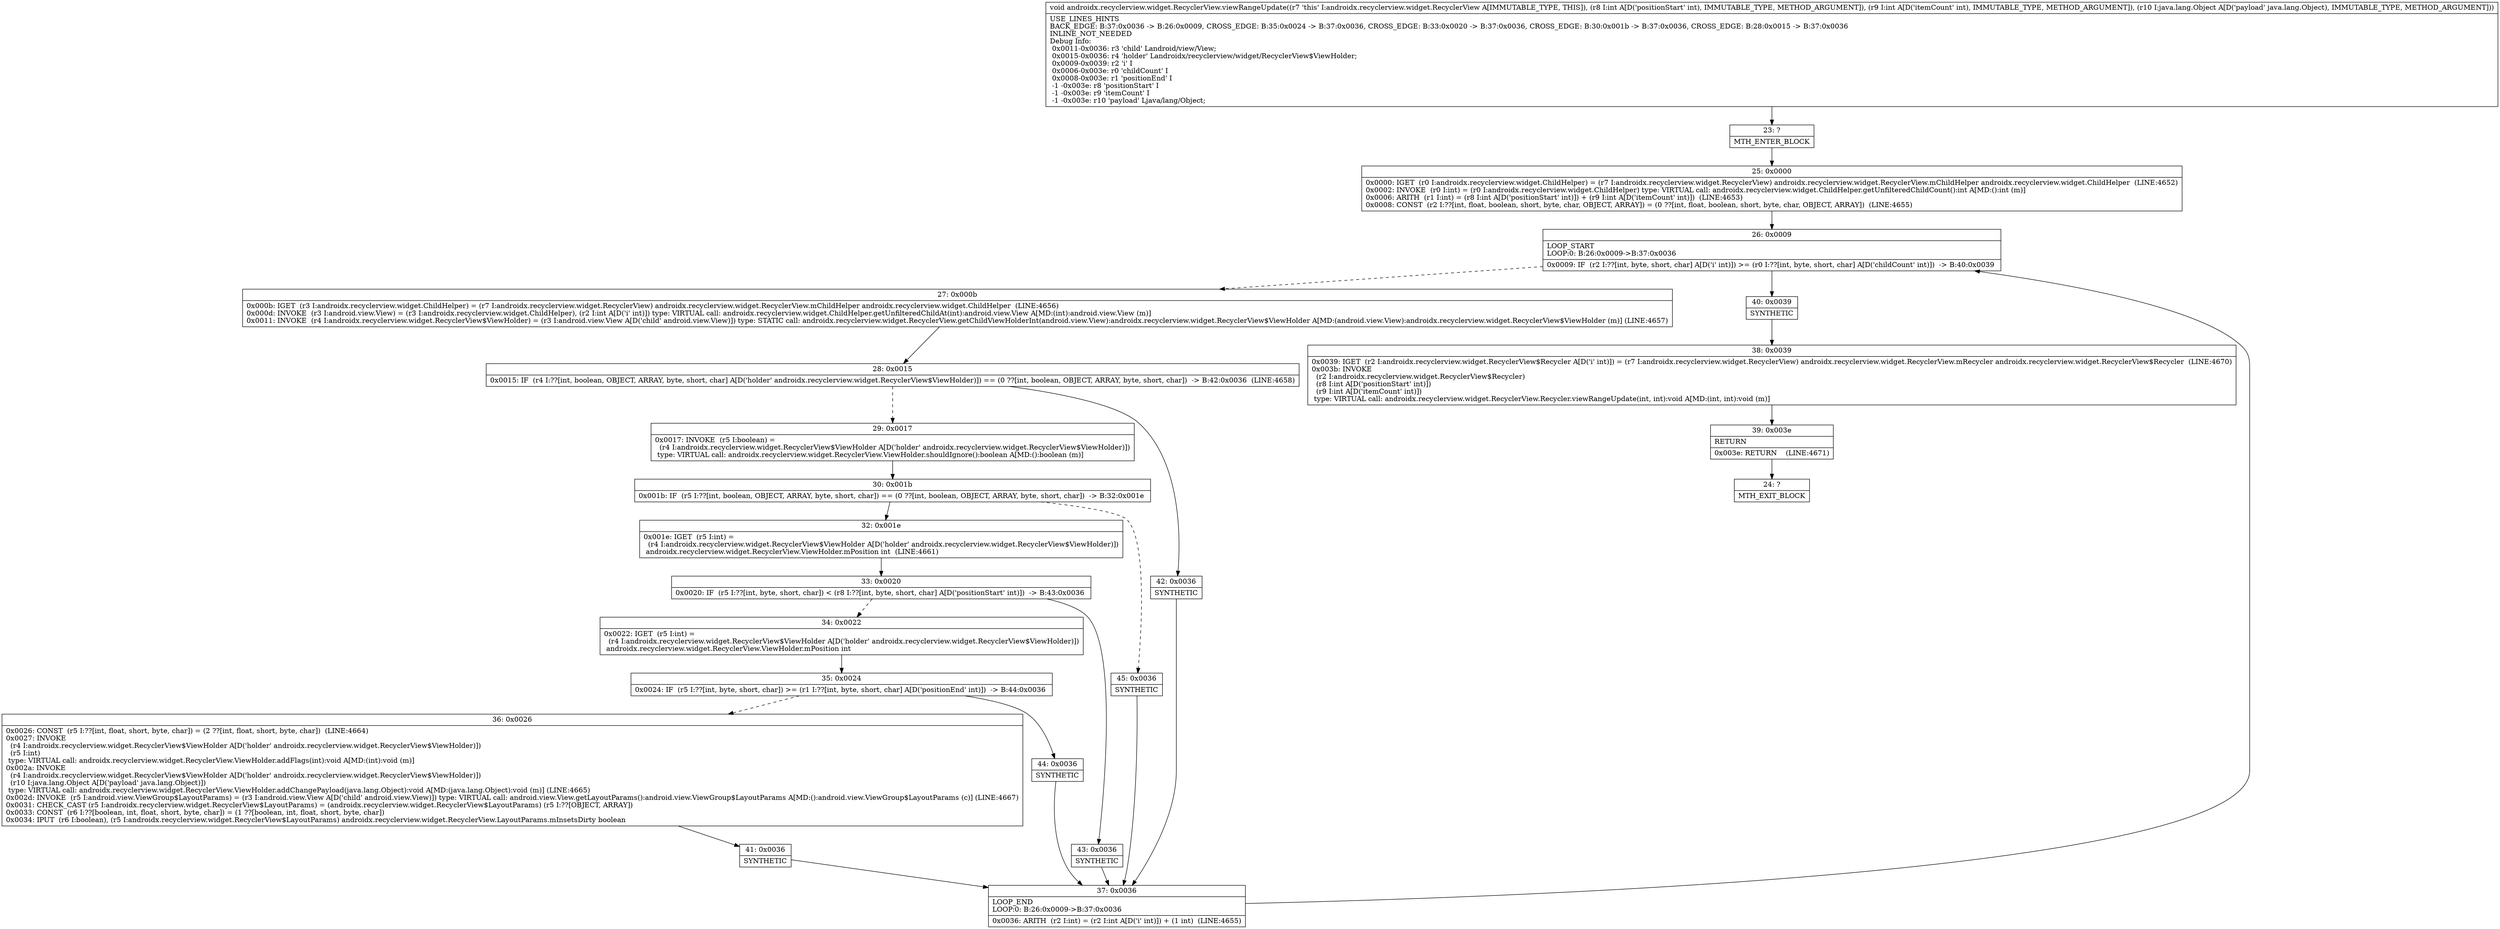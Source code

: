 digraph "CFG forandroidx.recyclerview.widget.RecyclerView.viewRangeUpdate(IILjava\/lang\/Object;)V" {
Node_23 [shape=record,label="{23\:\ ?|MTH_ENTER_BLOCK\l}"];
Node_25 [shape=record,label="{25\:\ 0x0000|0x0000: IGET  (r0 I:androidx.recyclerview.widget.ChildHelper) = (r7 I:androidx.recyclerview.widget.RecyclerView) androidx.recyclerview.widget.RecyclerView.mChildHelper androidx.recyclerview.widget.ChildHelper  (LINE:4652)\l0x0002: INVOKE  (r0 I:int) = (r0 I:androidx.recyclerview.widget.ChildHelper) type: VIRTUAL call: androidx.recyclerview.widget.ChildHelper.getUnfilteredChildCount():int A[MD:():int (m)]\l0x0006: ARITH  (r1 I:int) = (r8 I:int A[D('positionStart' int)]) + (r9 I:int A[D('itemCount' int)])  (LINE:4653)\l0x0008: CONST  (r2 I:??[int, float, boolean, short, byte, char, OBJECT, ARRAY]) = (0 ??[int, float, boolean, short, byte, char, OBJECT, ARRAY])  (LINE:4655)\l}"];
Node_26 [shape=record,label="{26\:\ 0x0009|LOOP_START\lLOOP:0: B:26:0x0009\-\>B:37:0x0036\l|0x0009: IF  (r2 I:??[int, byte, short, char] A[D('i' int)]) \>= (r0 I:??[int, byte, short, char] A[D('childCount' int)])  \-\> B:40:0x0039 \l}"];
Node_27 [shape=record,label="{27\:\ 0x000b|0x000b: IGET  (r3 I:androidx.recyclerview.widget.ChildHelper) = (r7 I:androidx.recyclerview.widget.RecyclerView) androidx.recyclerview.widget.RecyclerView.mChildHelper androidx.recyclerview.widget.ChildHelper  (LINE:4656)\l0x000d: INVOKE  (r3 I:android.view.View) = (r3 I:androidx.recyclerview.widget.ChildHelper), (r2 I:int A[D('i' int)]) type: VIRTUAL call: androidx.recyclerview.widget.ChildHelper.getUnfilteredChildAt(int):android.view.View A[MD:(int):android.view.View (m)]\l0x0011: INVOKE  (r4 I:androidx.recyclerview.widget.RecyclerView$ViewHolder) = (r3 I:android.view.View A[D('child' android.view.View)]) type: STATIC call: androidx.recyclerview.widget.RecyclerView.getChildViewHolderInt(android.view.View):androidx.recyclerview.widget.RecyclerView$ViewHolder A[MD:(android.view.View):androidx.recyclerview.widget.RecyclerView$ViewHolder (m)] (LINE:4657)\l}"];
Node_28 [shape=record,label="{28\:\ 0x0015|0x0015: IF  (r4 I:??[int, boolean, OBJECT, ARRAY, byte, short, char] A[D('holder' androidx.recyclerview.widget.RecyclerView$ViewHolder)]) == (0 ??[int, boolean, OBJECT, ARRAY, byte, short, char])  \-\> B:42:0x0036  (LINE:4658)\l}"];
Node_29 [shape=record,label="{29\:\ 0x0017|0x0017: INVOKE  (r5 I:boolean) = \l  (r4 I:androidx.recyclerview.widget.RecyclerView$ViewHolder A[D('holder' androidx.recyclerview.widget.RecyclerView$ViewHolder)])\l type: VIRTUAL call: androidx.recyclerview.widget.RecyclerView.ViewHolder.shouldIgnore():boolean A[MD:():boolean (m)]\l}"];
Node_30 [shape=record,label="{30\:\ 0x001b|0x001b: IF  (r5 I:??[int, boolean, OBJECT, ARRAY, byte, short, char]) == (0 ??[int, boolean, OBJECT, ARRAY, byte, short, char])  \-\> B:32:0x001e \l}"];
Node_32 [shape=record,label="{32\:\ 0x001e|0x001e: IGET  (r5 I:int) = \l  (r4 I:androidx.recyclerview.widget.RecyclerView$ViewHolder A[D('holder' androidx.recyclerview.widget.RecyclerView$ViewHolder)])\l androidx.recyclerview.widget.RecyclerView.ViewHolder.mPosition int  (LINE:4661)\l}"];
Node_33 [shape=record,label="{33\:\ 0x0020|0x0020: IF  (r5 I:??[int, byte, short, char]) \< (r8 I:??[int, byte, short, char] A[D('positionStart' int)])  \-\> B:43:0x0036 \l}"];
Node_34 [shape=record,label="{34\:\ 0x0022|0x0022: IGET  (r5 I:int) = \l  (r4 I:androidx.recyclerview.widget.RecyclerView$ViewHolder A[D('holder' androidx.recyclerview.widget.RecyclerView$ViewHolder)])\l androidx.recyclerview.widget.RecyclerView.ViewHolder.mPosition int \l}"];
Node_35 [shape=record,label="{35\:\ 0x0024|0x0024: IF  (r5 I:??[int, byte, short, char]) \>= (r1 I:??[int, byte, short, char] A[D('positionEnd' int)])  \-\> B:44:0x0036 \l}"];
Node_36 [shape=record,label="{36\:\ 0x0026|0x0026: CONST  (r5 I:??[int, float, short, byte, char]) = (2 ??[int, float, short, byte, char])  (LINE:4664)\l0x0027: INVOKE  \l  (r4 I:androidx.recyclerview.widget.RecyclerView$ViewHolder A[D('holder' androidx.recyclerview.widget.RecyclerView$ViewHolder)])\l  (r5 I:int)\l type: VIRTUAL call: androidx.recyclerview.widget.RecyclerView.ViewHolder.addFlags(int):void A[MD:(int):void (m)]\l0x002a: INVOKE  \l  (r4 I:androidx.recyclerview.widget.RecyclerView$ViewHolder A[D('holder' androidx.recyclerview.widget.RecyclerView$ViewHolder)])\l  (r10 I:java.lang.Object A[D('payload' java.lang.Object)])\l type: VIRTUAL call: androidx.recyclerview.widget.RecyclerView.ViewHolder.addChangePayload(java.lang.Object):void A[MD:(java.lang.Object):void (m)] (LINE:4665)\l0x002d: INVOKE  (r5 I:android.view.ViewGroup$LayoutParams) = (r3 I:android.view.View A[D('child' android.view.View)]) type: VIRTUAL call: android.view.View.getLayoutParams():android.view.ViewGroup$LayoutParams A[MD:():android.view.ViewGroup$LayoutParams (c)] (LINE:4667)\l0x0031: CHECK_CAST (r5 I:androidx.recyclerview.widget.RecyclerView$LayoutParams) = (androidx.recyclerview.widget.RecyclerView$LayoutParams) (r5 I:??[OBJECT, ARRAY]) \l0x0033: CONST  (r6 I:??[boolean, int, float, short, byte, char]) = (1 ??[boolean, int, float, short, byte, char]) \l0x0034: IPUT  (r6 I:boolean), (r5 I:androidx.recyclerview.widget.RecyclerView$LayoutParams) androidx.recyclerview.widget.RecyclerView.LayoutParams.mInsetsDirty boolean \l}"];
Node_41 [shape=record,label="{41\:\ 0x0036|SYNTHETIC\l}"];
Node_37 [shape=record,label="{37\:\ 0x0036|LOOP_END\lLOOP:0: B:26:0x0009\-\>B:37:0x0036\l|0x0036: ARITH  (r2 I:int) = (r2 I:int A[D('i' int)]) + (1 int)  (LINE:4655)\l}"];
Node_44 [shape=record,label="{44\:\ 0x0036|SYNTHETIC\l}"];
Node_43 [shape=record,label="{43\:\ 0x0036|SYNTHETIC\l}"];
Node_45 [shape=record,label="{45\:\ 0x0036|SYNTHETIC\l}"];
Node_42 [shape=record,label="{42\:\ 0x0036|SYNTHETIC\l}"];
Node_40 [shape=record,label="{40\:\ 0x0039|SYNTHETIC\l}"];
Node_38 [shape=record,label="{38\:\ 0x0039|0x0039: IGET  (r2 I:androidx.recyclerview.widget.RecyclerView$Recycler A[D('i' int)]) = (r7 I:androidx.recyclerview.widget.RecyclerView) androidx.recyclerview.widget.RecyclerView.mRecycler androidx.recyclerview.widget.RecyclerView$Recycler  (LINE:4670)\l0x003b: INVOKE  \l  (r2 I:androidx.recyclerview.widget.RecyclerView$Recycler)\l  (r8 I:int A[D('positionStart' int)])\l  (r9 I:int A[D('itemCount' int)])\l type: VIRTUAL call: androidx.recyclerview.widget.RecyclerView.Recycler.viewRangeUpdate(int, int):void A[MD:(int, int):void (m)]\l}"];
Node_39 [shape=record,label="{39\:\ 0x003e|RETURN\l|0x003e: RETURN    (LINE:4671)\l}"];
Node_24 [shape=record,label="{24\:\ ?|MTH_EXIT_BLOCK\l}"];
MethodNode[shape=record,label="{void androidx.recyclerview.widget.RecyclerView.viewRangeUpdate((r7 'this' I:androidx.recyclerview.widget.RecyclerView A[IMMUTABLE_TYPE, THIS]), (r8 I:int A[D('positionStart' int), IMMUTABLE_TYPE, METHOD_ARGUMENT]), (r9 I:int A[D('itemCount' int), IMMUTABLE_TYPE, METHOD_ARGUMENT]), (r10 I:java.lang.Object A[D('payload' java.lang.Object), IMMUTABLE_TYPE, METHOD_ARGUMENT]))  | USE_LINES_HINTS\lBACK_EDGE: B:37:0x0036 \-\> B:26:0x0009, CROSS_EDGE: B:35:0x0024 \-\> B:37:0x0036, CROSS_EDGE: B:33:0x0020 \-\> B:37:0x0036, CROSS_EDGE: B:30:0x001b \-\> B:37:0x0036, CROSS_EDGE: B:28:0x0015 \-\> B:37:0x0036\lINLINE_NOT_NEEDED\lDebug Info:\l  0x0011\-0x0036: r3 'child' Landroid\/view\/View;\l  0x0015\-0x0036: r4 'holder' Landroidx\/recyclerview\/widget\/RecyclerView$ViewHolder;\l  0x0009\-0x0039: r2 'i' I\l  0x0006\-0x003e: r0 'childCount' I\l  0x0008\-0x003e: r1 'positionEnd' I\l  \-1 \-0x003e: r8 'positionStart' I\l  \-1 \-0x003e: r9 'itemCount' I\l  \-1 \-0x003e: r10 'payload' Ljava\/lang\/Object;\l}"];
MethodNode -> Node_23;Node_23 -> Node_25;
Node_25 -> Node_26;
Node_26 -> Node_27[style=dashed];
Node_26 -> Node_40;
Node_27 -> Node_28;
Node_28 -> Node_29[style=dashed];
Node_28 -> Node_42;
Node_29 -> Node_30;
Node_30 -> Node_32;
Node_30 -> Node_45[style=dashed];
Node_32 -> Node_33;
Node_33 -> Node_34[style=dashed];
Node_33 -> Node_43;
Node_34 -> Node_35;
Node_35 -> Node_36[style=dashed];
Node_35 -> Node_44;
Node_36 -> Node_41;
Node_41 -> Node_37;
Node_37 -> Node_26;
Node_44 -> Node_37;
Node_43 -> Node_37;
Node_45 -> Node_37;
Node_42 -> Node_37;
Node_40 -> Node_38;
Node_38 -> Node_39;
Node_39 -> Node_24;
}

